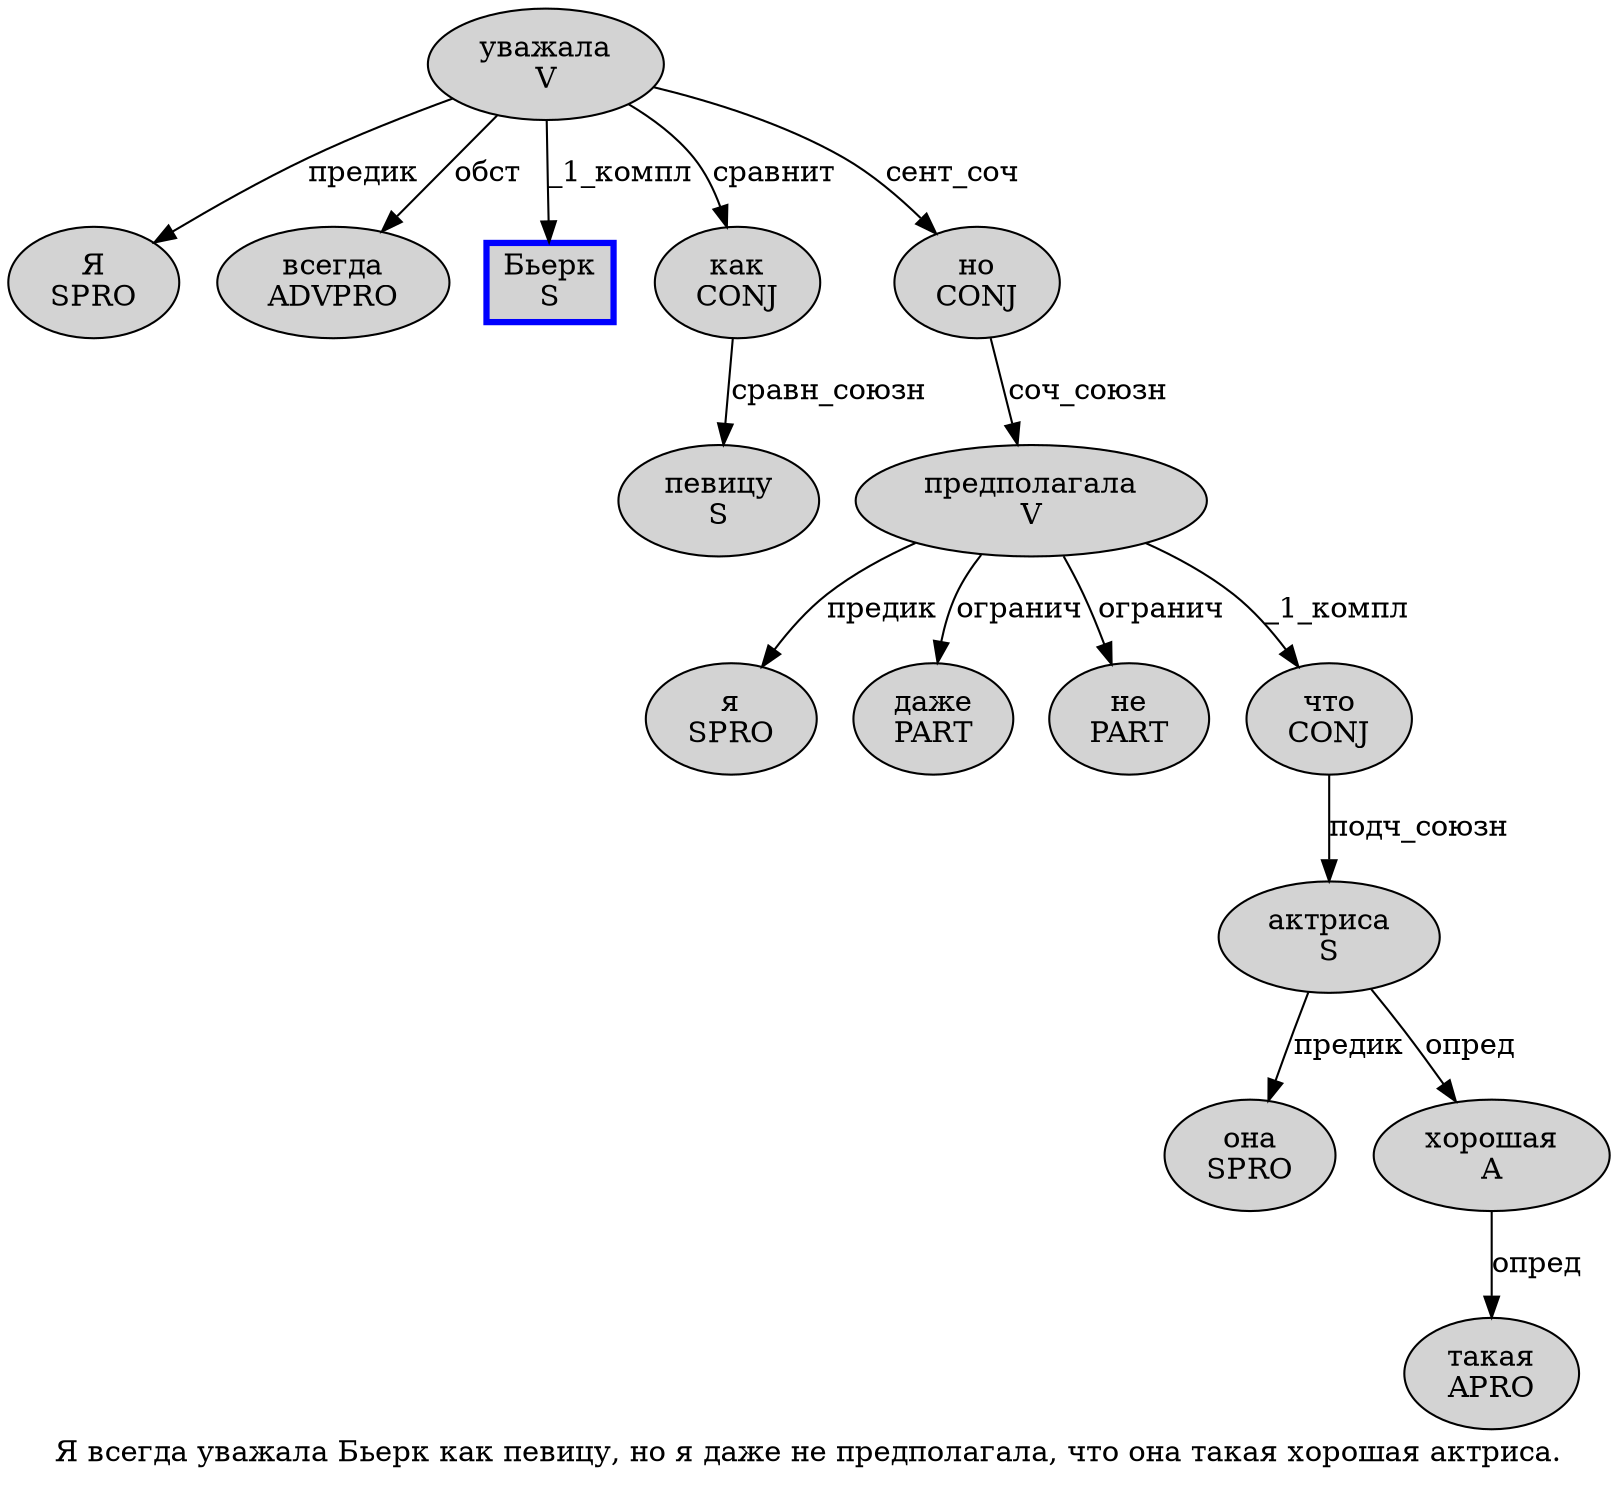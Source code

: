 digraph SENTENCE_1439 {
	graph [label="Я всегда уважала Бьерк как певицу, но я даже не предполагала, что она такая хорошая актриса."]
	node [style=filled]
		0 [label="Я
SPRO" color="" fillcolor=lightgray penwidth=1 shape=ellipse]
		1 [label="всегда
ADVPRO" color="" fillcolor=lightgray penwidth=1 shape=ellipse]
		2 [label="уважала
V" color="" fillcolor=lightgray penwidth=1 shape=ellipse]
		3 [label="Бьерк
S" color=blue fillcolor=lightgray penwidth=3 shape=box]
		4 [label="как
CONJ" color="" fillcolor=lightgray penwidth=1 shape=ellipse]
		5 [label="певицу
S" color="" fillcolor=lightgray penwidth=1 shape=ellipse]
		7 [label="но
CONJ" color="" fillcolor=lightgray penwidth=1 shape=ellipse]
		8 [label="я
SPRO" color="" fillcolor=lightgray penwidth=1 shape=ellipse]
		9 [label="даже
PART" color="" fillcolor=lightgray penwidth=1 shape=ellipse]
		10 [label="не
PART" color="" fillcolor=lightgray penwidth=1 shape=ellipse]
		11 [label="предполагала
V" color="" fillcolor=lightgray penwidth=1 shape=ellipse]
		13 [label="что
CONJ" color="" fillcolor=lightgray penwidth=1 shape=ellipse]
		14 [label="она
SPRO" color="" fillcolor=lightgray penwidth=1 shape=ellipse]
		15 [label="такая
APRO" color="" fillcolor=lightgray penwidth=1 shape=ellipse]
		16 [label="хорошая
A" color="" fillcolor=lightgray penwidth=1 shape=ellipse]
		17 [label="актриса
S" color="" fillcolor=lightgray penwidth=1 shape=ellipse]
			13 -> 17 [label="подч_союзн"]
			11 -> 8 [label="предик"]
			11 -> 9 [label="огранич"]
			11 -> 10 [label="огранич"]
			11 -> 13 [label="_1_компл"]
			4 -> 5 [label="сравн_союзн"]
			7 -> 11 [label="соч_союзн"]
			17 -> 14 [label="предик"]
			17 -> 16 [label="опред"]
			2 -> 0 [label="предик"]
			2 -> 1 [label="обст"]
			2 -> 3 [label="_1_компл"]
			2 -> 4 [label="сравнит"]
			2 -> 7 [label="сент_соч"]
			16 -> 15 [label="опред"]
}